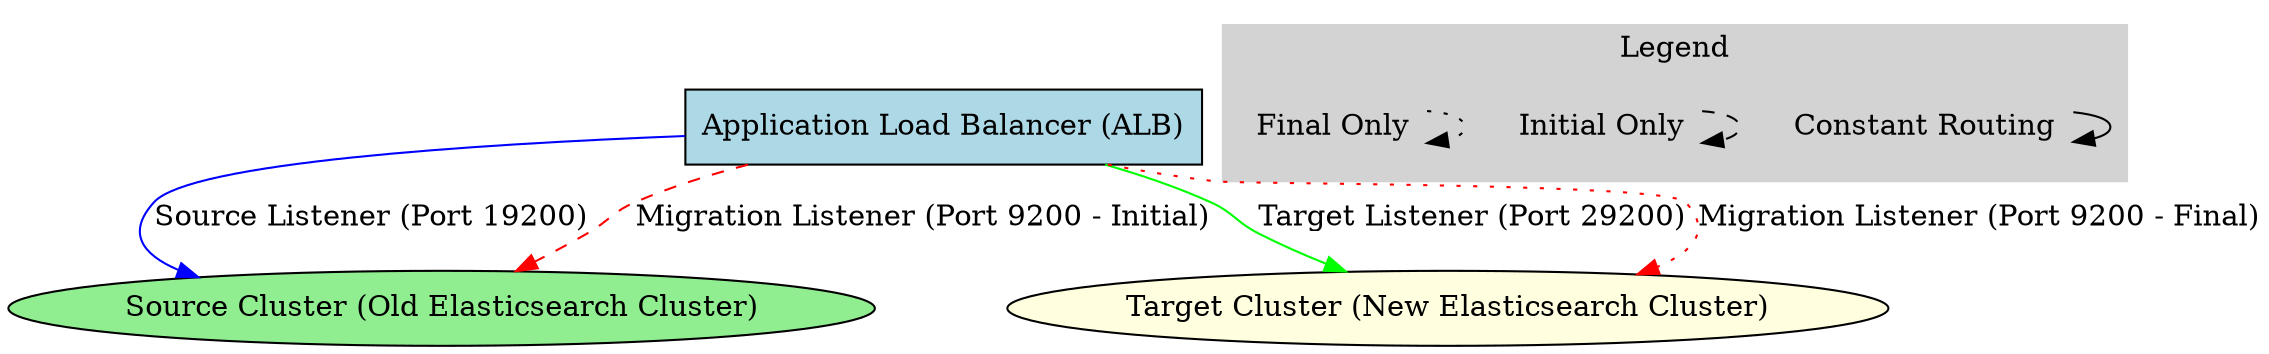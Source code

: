 // Service Migration Diagram
digraph {
	A [label="Application Load Balancer (ALB)" fillcolor=lightblue shape=box style=filled]
	O [label="Source Cluster (Old Elasticsearch Cluster)" fillcolor=lightgreen shape=ellipse style=filled]
	T [label="Target Cluster (New Elasticsearch Cluster)" fillcolor=lightyellow shape=ellipse style=filled]
	A -> O [label="Source Listener (Port 19200)" color=blue]
	A -> T [label="Target Listener (Port 29200)" color=green]
	A -> O [label="Migration Listener (Port 9200 - Initial)" color=red style=dashed]
	A -> T [label="Migration Listener (Port 9200 - Final)" color=red style=dotted]
	subgraph cluster_legend {
		color=lightgrey label=Legend shape=box style=filled
		"Constant Routing" [shape=plaintext]
		"Initial Only" [shape=plaintext]
		"Final Only" [shape=plaintext]
		"Constant Routing" -> "Constant Routing" [style=solid]
		"Initial Only" -> "Initial Only" [style=dashed]
		"Final Only" -> "Final Only" [style=dotted]
	}
}

